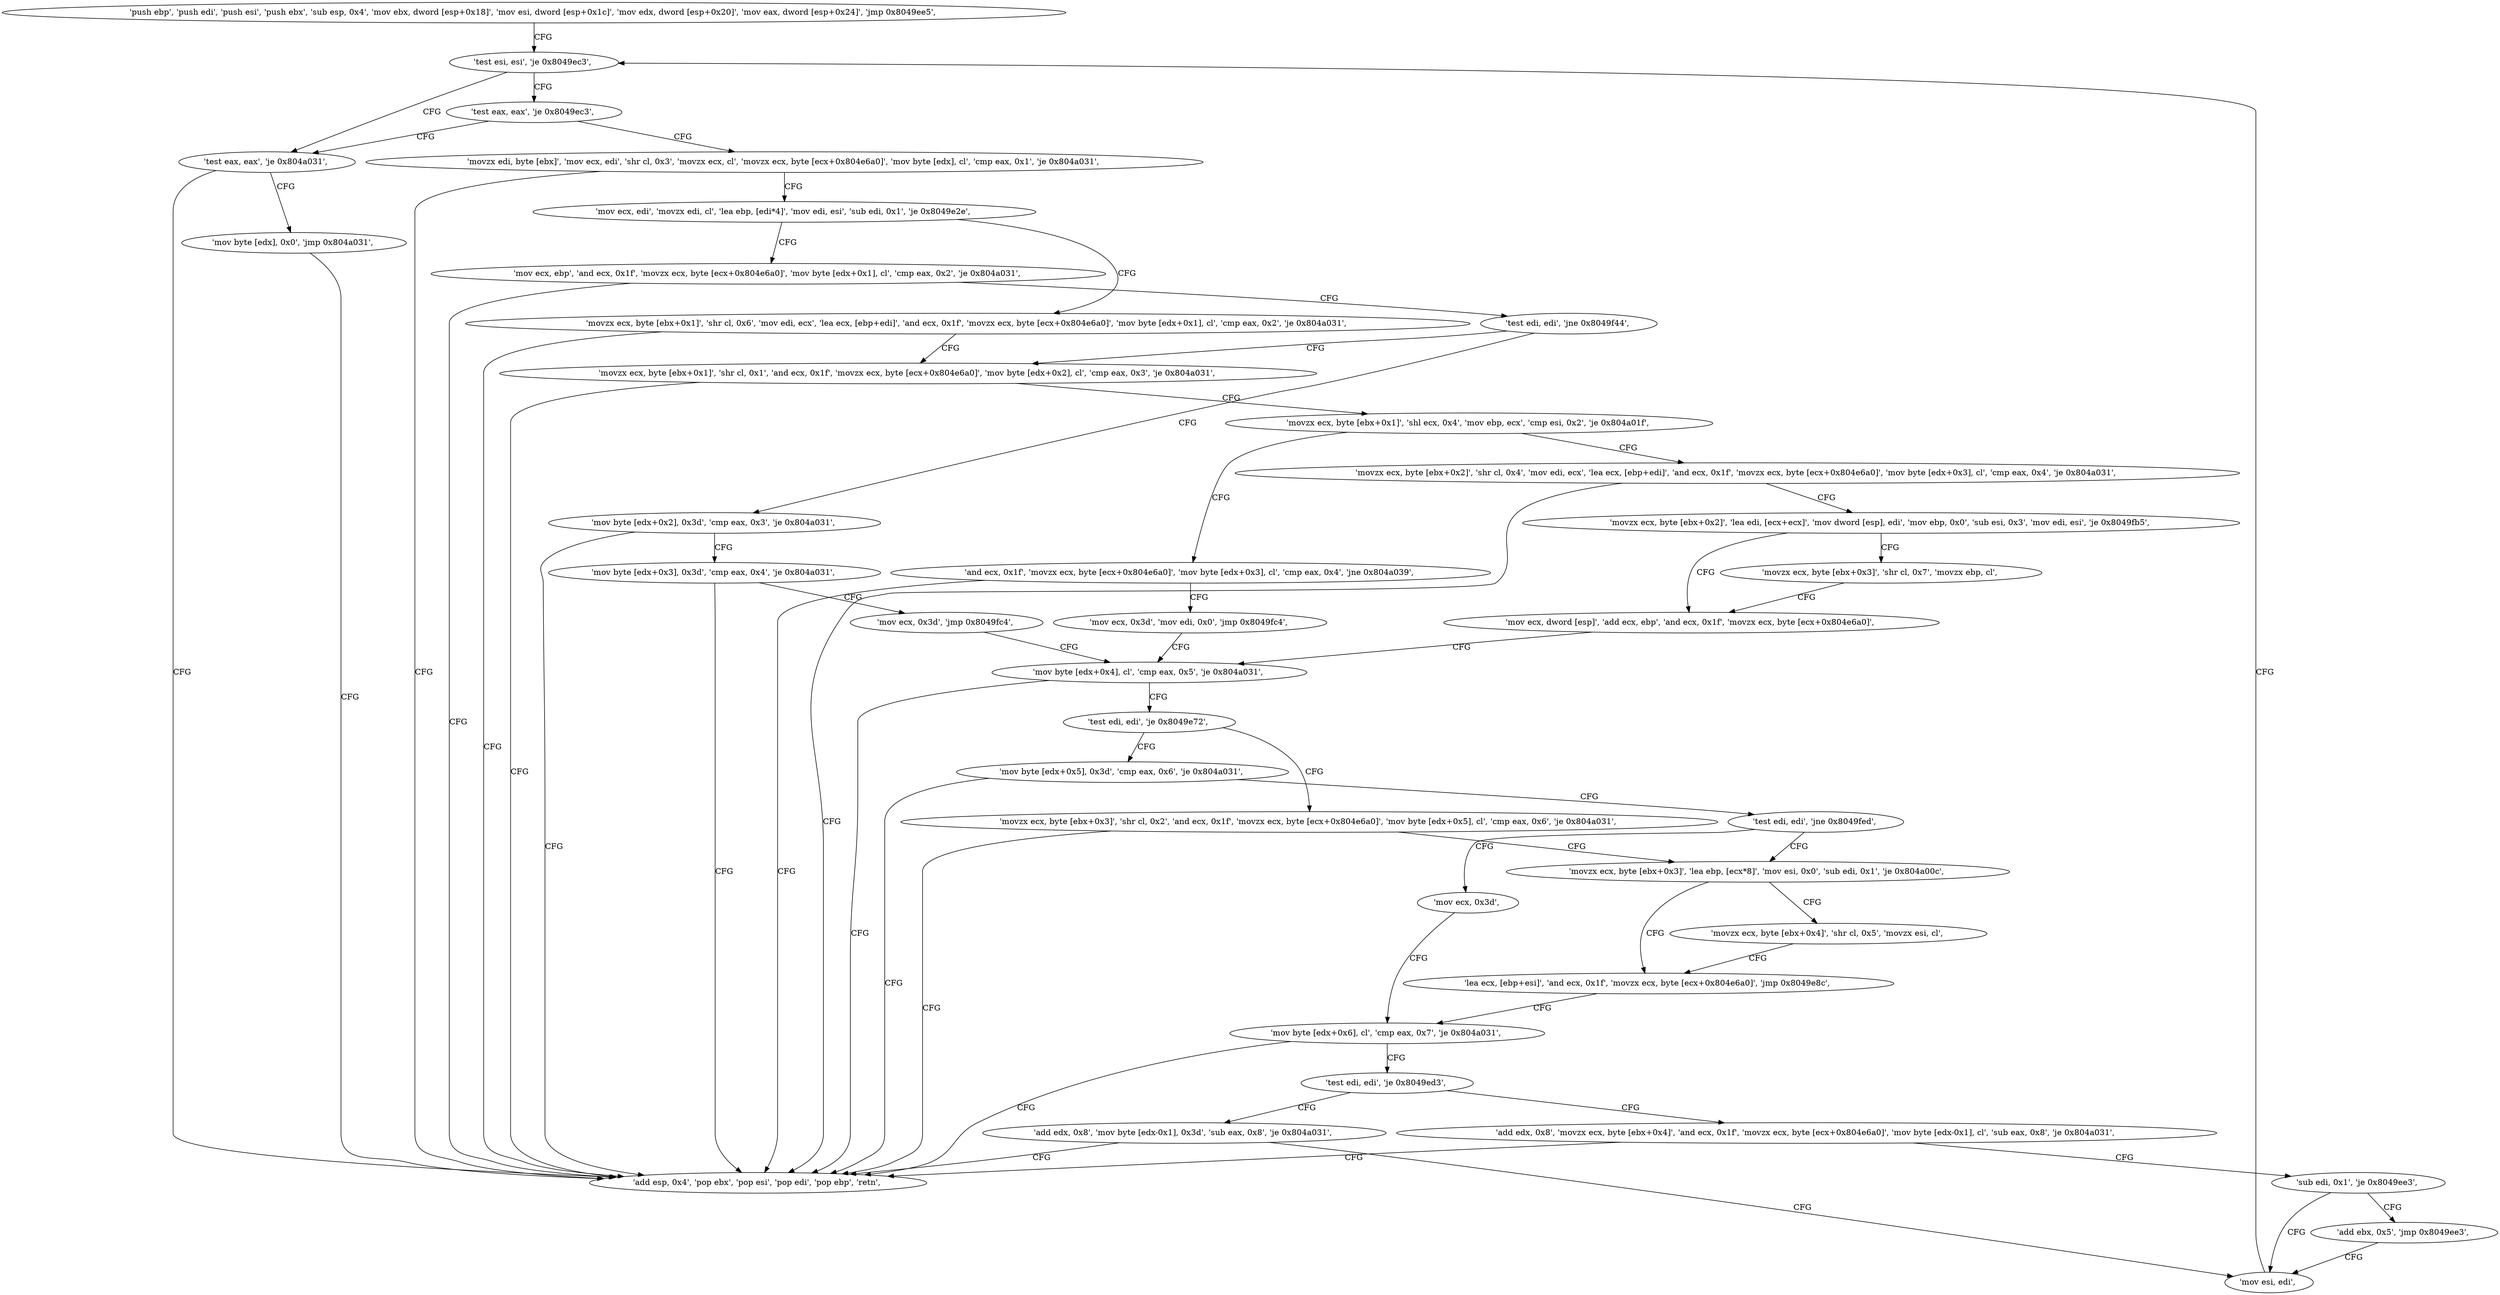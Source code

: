 digraph "func" {
"134520338" [label = "'push ebp', 'push edi', 'push esi', 'push ebx', 'sub esp, 0x4', 'mov ebx, dword [esp+0x18]', 'mov esi, dword [esp+0x1c]', 'mov edx, dword [esp+0x20]', 'mov eax, dword [esp+0x24]', 'jmp 0x8049ee5', " ]
"134520549" [label = "'test esi, esi', 'je 0x8049ec3', " ]
"134520515" [label = "'test eax, eax', 'je 0x804a031', " ]
"134520553" [label = "'test eax, eax', 'je 0x8049ec3', " ]
"134520881" [label = "'add esp, 0x4', 'pop ebx', 'pop esi', 'pop edi', 'pop ebp', 'retn', " ]
"134520523" [label = "'mov byte [edx], 0x0', 'jmp 0x804a031', " ]
"134520557" [label = "'movzx edi, byte [ebx]', 'mov ecx, edi', 'shr cl, 0x3', 'movzx ecx, cl', 'movzx ecx, byte [ecx+0x804e6a0]', 'mov byte [edx], cl', 'cmp eax, 0x1', 'je 0x804a031', " ]
"134520586" [label = "'mov ecx, edi', 'movzx edi, cl', 'lea ebp, [edi*4]', 'mov edi, esi', 'sub edi, 0x1', 'je 0x8049e2e', " ]
"134520366" [label = "'mov ecx, ebp', 'and ecx, 0x1f', 'movzx ecx, byte [ecx+0x804e6a0]', 'mov byte [edx+0x1], cl', 'cmp eax, 0x2', 'je 0x804a031', " ]
"134520609" [label = "'movzx ecx, byte [ebx+0x1]', 'shr cl, 0x6', 'mov edi, ecx', 'lea ecx, [ebp+edi]', 'and ecx, 0x1f', 'movzx ecx, byte [ecx+0x804e6a0]', 'mov byte [edx+0x1], cl', 'cmp eax, 0x2', 'je 0x804a031', " ]
"134520390" [label = "'test edi, edi', 'jne 0x8049f44', " ]
"134520644" [label = "'movzx ecx, byte [ebx+0x1]', 'shr cl, 0x1', 'and ecx, 0x1f', 'movzx ecx, byte [ecx+0x804e6a0]', 'mov byte [edx+0x2], cl', 'cmp eax, 0x3', 'je 0x804a031', " ]
"134520398" [label = "'mov byte [edx+0x2], 0x3d', 'cmp eax, 0x3', 'je 0x804a031', " ]
"134520672" [label = "'movzx ecx, byte [ebx+0x1]', 'shl ecx, 0x4', 'mov ebp, ecx', 'cmp esi, 0x2', 'je 0x804a01f', " ]
"134520411" [label = "'mov byte [edx+0x3], 0x3d', 'cmp eax, 0x4', 'je 0x804a031', " ]
"134520863" [label = "'and ecx, 0x1f', 'movzx ecx, byte [ecx+0x804e6a0]', 'mov byte [edx+0x3], cl', 'cmp eax, 0x4', 'jne 0x804a039', " ]
"134520690" [label = "'movzx ecx, byte [ebx+0x2]', 'shr cl, 0x4', 'mov edi, ecx', 'lea ecx, [ebp+edi]', 'and ecx, 0x1f', 'movzx ecx, byte [ecx+0x804e6a0]', 'mov byte [edx+0x3], cl', 'cmp eax, 0x4', 'je 0x804a031', " ]
"134520424" [label = "'mov ecx, 0x3d', 'jmp 0x8049fc4', " ]
"134520889" [label = "'mov ecx, 0x3d', 'mov edi, 0x0', 'jmp 0x8049fc4', " ]
"134520725" [label = "'movzx ecx, byte [ebx+0x2]', 'lea edi, [ecx+ecx]', 'mov dword [esp], edi', 'mov ebp, 0x0', 'sub esi, 0x3', 'mov edi, esi', 'je 0x8049fb5', " ]
"134520772" [label = "'mov byte [edx+0x4], cl', 'cmp eax, 0x5', 'je 0x804a031', " ]
"134520757" [label = "'mov ecx, dword [esp]', 'add ecx, ebp', 'and ecx, 0x1f', 'movzx ecx, byte [ecx+0x804e6a0]', " ]
"134520747" [label = "'movzx ecx, byte [ebx+0x3]', 'shr cl, 0x7', 'movzx ebp, cl', " ]
"134520780" [label = "'test edi, edi', 'je 0x8049e72', " ]
"134520434" [label = "'mov byte [edx+0x5], 0x3d', 'cmp eax, 0x6', 'je 0x804a031', " ]
"134520788" [label = "'movzx ecx, byte [ebx+0x3]', 'shr cl, 0x2', 'and ecx, 0x1f', 'movzx ecx, byte [ecx+0x804e6a0]', 'mov byte [edx+0x5], cl', 'cmp eax, 0x6', 'je 0x804a031', " ]
"134520447" [label = "'test edi, edi', 'jne 0x8049fed', " ]
"134520813" [label = "'movzx ecx, byte [ebx+0x3]', 'lea ebp, [ecx*8]', 'mov esi, 0x0', 'sub edi, 0x1', 'je 0x804a00c', " ]
"134520455" [label = "'mov ecx, 0x3d', " ]
"134520844" [label = "'lea ecx, [ebp+esi]', 'and ecx, 0x1f', 'movzx ecx, byte [ecx+0x804e6a0]', 'jmp 0x8049e8c', " ]
"134520834" [label = "'movzx ecx, byte [ebx+0x4]', 'shr cl, 0x5', 'movzx esi, cl', " ]
"134520460" [label = "'mov byte [edx+0x6], cl', 'cmp eax, 0x7', 'je 0x804a031', " ]
"134520472" [label = "'test edi, edi', 'je 0x8049ed3', " ]
"134520531" [label = "'add edx, 0x8', 'mov byte [edx-0x1], 0x3d', 'sub eax, 0x8', 'je 0x804a031', " ]
"134520476" [label = "'add edx, 0x8', 'movzx ecx, byte [ebx+0x4]', 'and ecx, 0x1f', 'movzx ecx, byte [ecx+0x804e6a0]', 'mov byte [edx-0x1], cl', 'sub eax, 0x8', 'je 0x804a031', " ]
"134520547" [label = "'mov esi, edi', " ]
"134520505" [label = "'sub edi, 0x1', 'je 0x8049ee3', " ]
"134520510" [label = "'add ebx, 0x5', 'jmp 0x8049ee3', " ]
"134520338" -> "134520549" [ label = "CFG" ]
"134520549" -> "134520515" [ label = "CFG" ]
"134520549" -> "134520553" [ label = "CFG" ]
"134520515" -> "134520881" [ label = "CFG" ]
"134520515" -> "134520523" [ label = "CFG" ]
"134520553" -> "134520515" [ label = "CFG" ]
"134520553" -> "134520557" [ label = "CFG" ]
"134520523" -> "134520881" [ label = "CFG" ]
"134520557" -> "134520881" [ label = "CFG" ]
"134520557" -> "134520586" [ label = "CFG" ]
"134520586" -> "134520366" [ label = "CFG" ]
"134520586" -> "134520609" [ label = "CFG" ]
"134520366" -> "134520881" [ label = "CFG" ]
"134520366" -> "134520390" [ label = "CFG" ]
"134520609" -> "134520881" [ label = "CFG" ]
"134520609" -> "134520644" [ label = "CFG" ]
"134520390" -> "134520644" [ label = "CFG" ]
"134520390" -> "134520398" [ label = "CFG" ]
"134520644" -> "134520881" [ label = "CFG" ]
"134520644" -> "134520672" [ label = "CFG" ]
"134520398" -> "134520881" [ label = "CFG" ]
"134520398" -> "134520411" [ label = "CFG" ]
"134520672" -> "134520863" [ label = "CFG" ]
"134520672" -> "134520690" [ label = "CFG" ]
"134520411" -> "134520881" [ label = "CFG" ]
"134520411" -> "134520424" [ label = "CFG" ]
"134520863" -> "134520889" [ label = "CFG" ]
"134520863" -> "134520881" [ label = "CFG" ]
"134520690" -> "134520881" [ label = "CFG" ]
"134520690" -> "134520725" [ label = "CFG" ]
"134520424" -> "134520772" [ label = "CFG" ]
"134520889" -> "134520772" [ label = "CFG" ]
"134520725" -> "134520757" [ label = "CFG" ]
"134520725" -> "134520747" [ label = "CFG" ]
"134520772" -> "134520881" [ label = "CFG" ]
"134520772" -> "134520780" [ label = "CFG" ]
"134520757" -> "134520772" [ label = "CFG" ]
"134520747" -> "134520757" [ label = "CFG" ]
"134520780" -> "134520434" [ label = "CFG" ]
"134520780" -> "134520788" [ label = "CFG" ]
"134520434" -> "134520881" [ label = "CFG" ]
"134520434" -> "134520447" [ label = "CFG" ]
"134520788" -> "134520881" [ label = "CFG" ]
"134520788" -> "134520813" [ label = "CFG" ]
"134520447" -> "134520813" [ label = "CFG" ]
"134520447" -> "134520455" [ label = "CFG" ]
"134520813" -> "134520844" [ label = "CFG" ]
"134520813" -> "134520834" [ label = "CFG" ]
"134520455" -> "134520460" [ label = "CFG" ]
"134520844" -> "134520460" [ label = "CFG" ]
"134520834" -> "134520844" [ label = "CFG" ]
"134520460" -> "134520881" [ label = "CFG" ]
"134520460" -> "134520472" [ label = "CFG" ]
"134520472" -> "134520531" [ label = "CFG" ]
"134520472" -> "134520476" [ label = "CFG" ]
"134520531" -> "134520881" [ label = "CFG" ]
"134520531" -> "134520547" [ label = "CFG" ]
"134520476" -> "134520881" [ label = "CFG" ]
"134520476" -> "134520505" [ label = "CFG" ]
"134520547" -> "134520549" [ label = "CFG" ]
"134520505" -> "134520547" [ label = "CFG" ]
"134520505" -> "134520510" [ label = "CFG" ]
"134520510" -> "134520547" [ label = "CFG" ]
}
